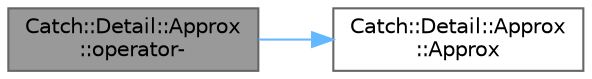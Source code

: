 digraph "Catch::Detail::Approx::operator-"
{
 // LATEX_PDF_SIZE
  bgcolor="transparent";
  edge [fontname=Helvetica,fontsize=10,labelfontname=Helvetica,labelfontsize=10];
  node [fontname=Helvetica,fontsize=10,shape=box,height=0.2,width=0.4];
  rankdir="LR";
  Node1 [id="Node000001",label="Catch::Detail::Approx\l::operator-",height=0.2,width=0.4,color="gray40", fillcolor="grey60", style="filled", fontcolor="black",tooltip=" "];
  Node1 -> Node2 [id="edge1_Node000001_Node000002",color="steelblue1",style="solid",tooltip=" "];
  Node2 [id="Node000002",label="Catch::Detail::Approx\l::Approx",height=0.2,width=0.4,color="grey40", fillcolor="white", style="filled",URL="$class_catch_1_1_detail_1_1_approx.html#a1a8618ea8db08c66bd3d9fe8f74b957a",tooltip=" "];
}
